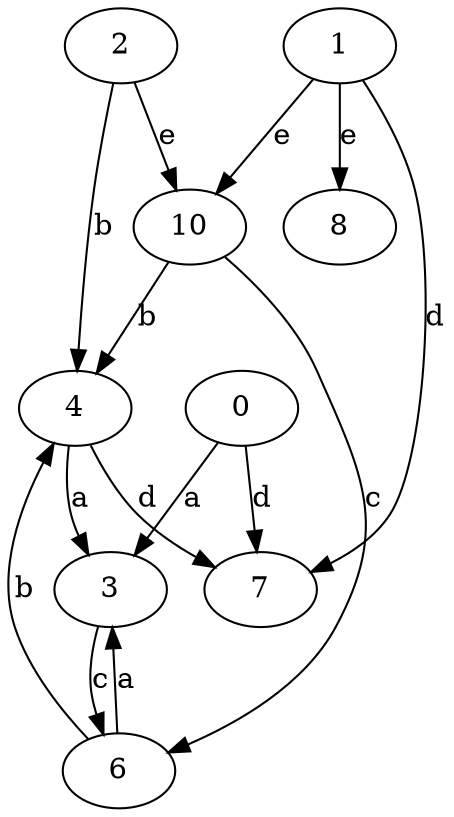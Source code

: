 strict digraph  {
2;
3;
4;
0;
1;
6;
7;
8;
10;
2 -> 4  [label=b];
2 -> 10  [label=e];
3 -> 6  [label=c];
4 -> 3  [label=a];
4 -> 7  [label=d];
0 -> 3  [label=a];
0 -> 7  [label=d];
1 -> 7  [label=d];
1 -> 8  [label=e];
1 -> 10  [label=e];
6 -> 3  [label=a];
6 -> 4  [label=b];
10 -> 4  [label=b];
10 -> 6  [label=c];
}
